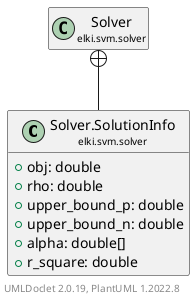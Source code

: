 @startuml
    remove .*\.(Instance|Par|Parameterizer|Factory)$
    set namespaceSeparator none
    hide empty fields
    hide empty methods

    class "<size:14>Solver.SolutionInfo\n<size:10>elki.svm.solver" as elki.svm.solver.Solver.SolutionInfo [[Solver.SolutionInfo.html]] {
        +obj: double
        +rho: double
        +upper_bound_p: double
        +upper_bound_n: double
        +alpha: double[]
        +r_square: double
    }

    class "<size:14>Solver\n<size:10>elki.svm.solver" as elki.svm.solver.Solver [[Solver.html]]

    elki.svm.solver.Solver +-- elki.svm.solver.Solver.SolutionInfo

    center footer UMLDoclet 2.0.19, PlantUML 1.2022.8
@enduml

